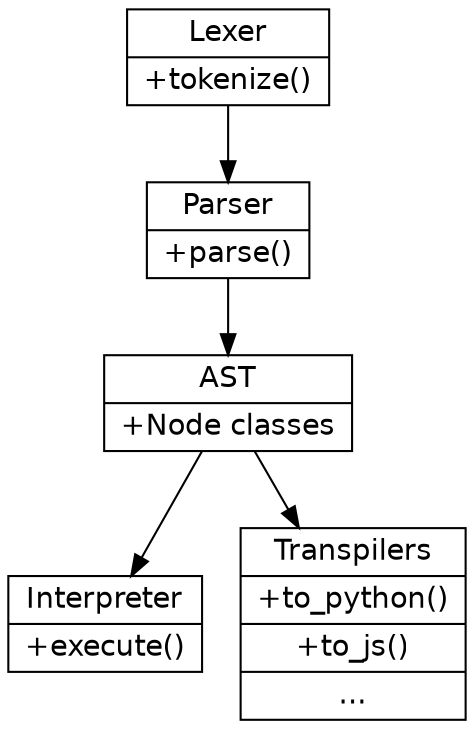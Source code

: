 digraph classes {
    node [shape=record, fontname="Helvetica"];
    Lexer [label="{Lexer|+tokenize()}"];
    Parser [label="{Parser|+parse()}"];
    AST [label="{AST|+Node classes}"];
    Interpreter [label="{Interpreter|+execute()}"];
    Transpilers [label="{Transpilers|+to_python()|+to_js()|...}"];

    Lexer -> Parser;
    Parser -> AST;
    AST -> Interpreter;
    AST -> Transpilers;
}
